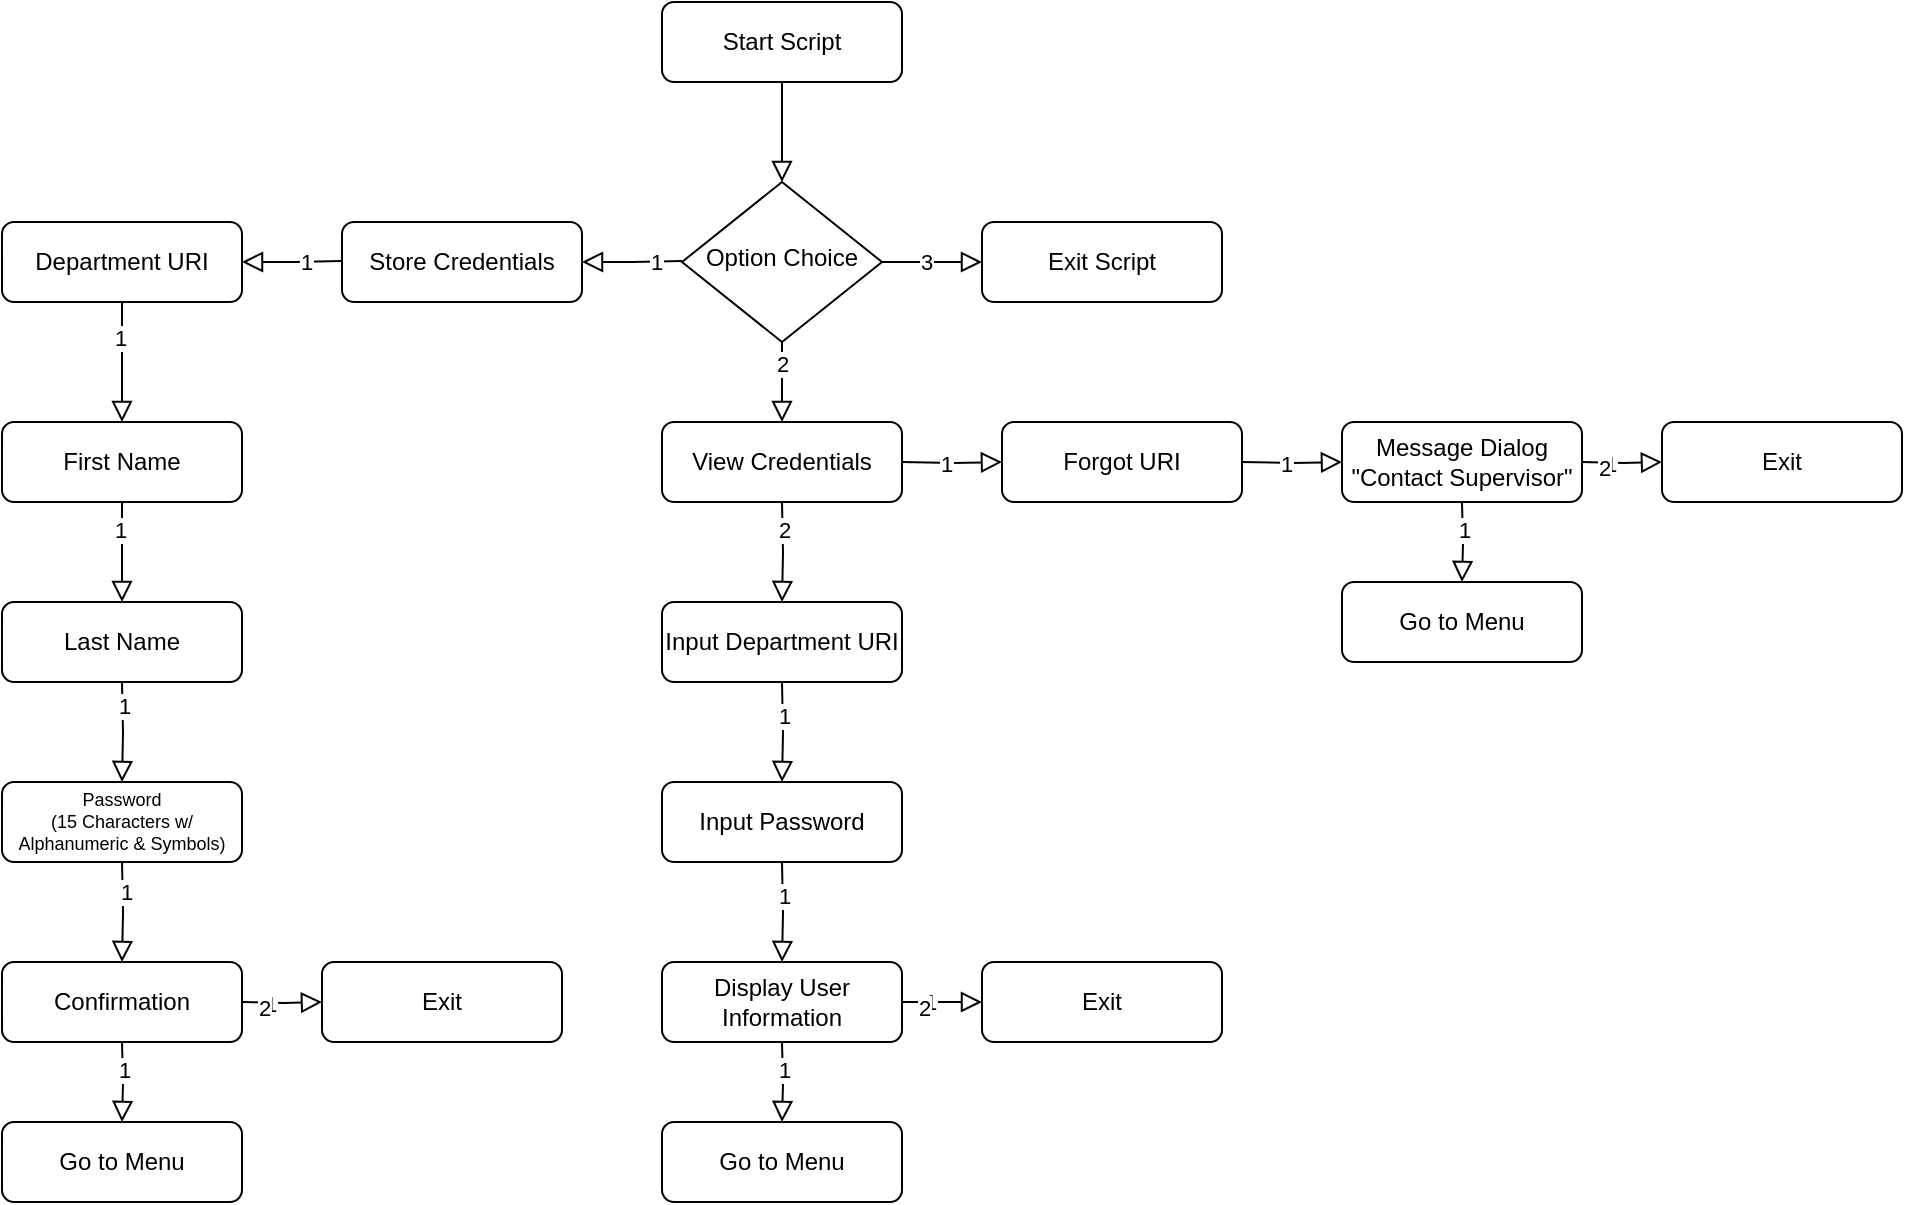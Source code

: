 <mxfile version="22.1.17" type="device">
  <diagram id="C5RBs43oDa-KdzZeNtuy" name="Page-1">
    <mxGraphModel dx="2261" dy="746" grid="1" gridSize="10" guides="1" tooltips="1" connect="1" arrows="1" fold="1" page="1" pageScale="1" pageWidth="827" pageHeight="1169" math="0" shadow="0">
      <root>
        <mxCell id="WIyWlLk6GJQsqaUBKTNV-0" />
        <mxCell id="WIyWlLk6GJQsqaUBKTNV-1" parent="WIyWlLk6GJQsqaUBKTNV-0" />
        <mxCell id="WIyWlLk6GJQsqaUBKTNV-2" value="" style="rounded=0;html=1;jettySize=auto;orthogonalLoop=1;fontSize=11;endArrow=block;endFill=0;endSize=8;strokeWidth=1;shadow=0;labelBackgroundColor=none;edgeStyle=orthogonalEdgeStyle;" parent="WIyWlLk6GJQsqaUBKTNV-1" source="WIyWlLk6GJQsqaUBKTNV-3" target="WIyWlLk6GJQsqaUBKTNV-6" edge="1">
          <mxGeometry relative="1" as="geometry" />
        </mxCell>
        <mxCell id="WIyWlLk6GJQsqaUBKTNV-3" value="Start Script" style="rounded=1;whiteSpace=wrap;html=1;fontSize=12;glass=0;strokeWidth=1;shadow=0;" parent="WIyWlLk6GJQsqaUBKTNV-1" vertex="1">
          <mxGeometry x="160" y="80" width="120" height="40" as="geometry" />
        </mxCell>
        <mxCell id="WIyWlLk6GJQsqaUBKTNV-4" value="" style="rounded=0;html=1;jettySize=auto;orthogonalLoop=1;fontSize=11;endArrow=block;endFill=0;endSize=8;strokeWidth=1;shadow=0;labelBackgroundColor=none;edgeStyle=orthogonalEdgeStyle;" parent="WIyWlLk6GJQsqaUBKTNV-1" source="WIyWlLk6GJQsqaUBKTNV-6" edge="1">
          <mxGeometry x="-1" relative="1" as="geometry">
            <mxPoint as="offset" />
            <mxPoint x="220" y="290" as="targetPoint" />
          </mxGeometry>
        </mxCell>
        <mxCell id="lPH0DgRcmWj-sKiwvN1N-1" value="2" style="edgeLabel;html=1;align=center;verticalAlign=middle;resizable=0;points=[];" vertex="1" connectable="0" parent="WIyWlLk6GJQsqaUBKTNV-4">
          <mxGeometry x="-0.487" relative="1" as="geometry">
            <mxPoint as="offset" />
          </mxGeometry>
        </mxCell>
        <mxCell id="WIyWlLk6GJQsqaUBKTNV-5" value="" style="edgeStyle=orthogonalEdgeStyle;rounded=0;html=1;jettySize=auto;orthogonalLoop=1;fontSize=11;endArrow=block;endFill=0;endSize=8;strokeWidth=1;shadow=0;labelBackgroundColor=none;" parent="WIyWlLk6GJQsqaUBKTNV-1" source="WIyWlLk6GJQsqaUBKTNV-6" target="WIyWlLk6GJQsqaUBKTNV-7" edge="1">
          <mxGeometry x="-0.2" relative="1" as="geometry">
            <mxPoint as="offset" />
          </mxGeometry>
        </mxCell>
        <mxCell id="lPH0DgRcmWj-sKiwvN1N-6" value="3" style="edgeLabel;html=1;align=center;verticalAlign=middle;resizable=0;points=[];" vertex="1" connectable="0" parent="WIyWlLk6GJQsqaUBKTNV-5">
          <mxGeometry x="-0.12" relative="1" as="geometry">
            <mxPoint as="offset" />
          </mxGeometry>
        </mxCell>
        <mxCell id="WIyWlLk6GJQsqaUBKTNV-6" value="Option Choice" style="rhombus;whiteSpace=wrap;html=1;shadow=0;fontFamily=Helvetica;fontSize=12;align=center;strokeWidth=1;spacing=6;spacingTop=-4;" parent="WIyWlLk6GJQsqaUBKTNV-1" vertex="1">
          <mxGeometry x="170" y="170" width="100" height="80" as="geometry" />
        </mxCell>
        <mxCell id="WIyWlLk6GJQsqaUBKTNV-7" value="Exit Script" style="rounded=1;whiteSpace=wrap;html=1;fontSize=12;glass=0;strokeWidth=1;shadow=0;" parent="WIyWlLk6GJQsqaUBKTNV-1" vertex="1">
          <mxGeometry x="320" y="190" width="120" height="40" as="geometry" />
        </mxCell>
        <mxCell id="lPH0DgRcmWj-sKiwvN1N-2" value="" style="rounded=0;html=1;jettySize=auto;orthogonalLoop=1;fontSize=11;endArrow=block;endFill=0;endSize=8;strokeWidth=1;shadow=0;labelBackgroundColor=none;edgeStyle=orthogonalEdgeStyle;exitX=0;exitY=0.5;exitDx=0;exitDy=0;" edge="1" parent="WIyWlLk6GJQsqaUBKTNV-1">
          <mxGeometry x="-1" relative="1" as="geometry">
            <mxPoint as="offset" />
            <mxPoint x="170" y="209.48" as="sourcePoint" />
            <mxPoint x="120" y="210" as="targetPoint" />
          </mxGeometry>
        </mxCell>
        <mxCell id="lPH0DgRcmWj-sKiwvN1N-3" value="1" style="edgeLabel;html=1;align=center;verticalAlign=middle;resizable=0;points=[];" vertex="1" connectable="0" parent="lPH0DgRcmWj-sKiwvN1N-2">
          <mxGeometry x="-0.487" relative="1" as="geometry">
            <mxPoint as="offset" />
          </mxGeometry>
        </mxCell>
        <mxCell id="lPH0DgRcmWj-sKiwvN1N-4" value="Store Credentials" style="rounded=1;whiteSpace=wrap;html=1;fontSize=12;glass=0;strokeWidth=1;shadow=0;" vertex="1" parent="WIyWlLk6GJQsqaUBKTNV-1">
          <mxGeometry y="190" width="120" height="40" as="geometry" />
        </mxCell>
        <mxCell id="lPH0DgRcmWj-sKiwvN1N-5" value="View Credentials" style="rounded=1;whiteSpace=wrap;html=1;fontSize=12;glass=0;strokeWidth=1;shadow=0;" vertex="1" parent="WIyWlLk6GJQsqaUBKTNV-1">
          <mxGeometry x="160" y="290" width="120" height="40" as="geometry" />
        </mxCell>
        <mxCell id="lPH0DgRcmWj-sKiwvN1N-7" value="" style="rounded=0;html=1;jettySize=auto;orthogonalLoop=1;fontSize=11;endArrow=block;endFill=0;endSize=8;strokeWidth=1;shadow=0;labelBackgroundColor=none;edgeStyle=orthogonalEdgeStyle;exitX=0;exitY=0.5;exitDx=0;exitDy=0;" edge="1" parent="WIyWlLk6GJQsqaUBKTNV-1">
          <mxGeometry x="-1" relative="1" as="geometry">
            <mxPoint as="offset" />
            <mxPoint y="209.48" as="sourcePoint" />
            <mxPoint x="-50" y="210" as="targetPoint" />
          </mxGeometry>
        </mxCell>
        <mxCell id="lPH0DgRcmWj-sKiwvN1N-41" value="1" style="edgeLabel;html=1;align=center;verticalAlign=middle;resizable=0;points=[];" vertex="1" connectable="0" parent="lPH0DgRcmWj-sKiwvN1N-7">
          <mxGeometry x="-0.265" relative="1" as="geometry">
            <mxPoint as="offset" />
          </mxGeometry>
        </mxCell>
        <mxCell id="lPH0DgRcmWj-sKiwvN1N-9" value="Department URI" style="rounded=1;whiteSpace=wrap;html=1;fontSize=12;glass=0;strokeWidth=1;shadow=0;" vertex="1" parent="WIyWlLk6GJQsqaUBKTNV-1">
          <mxGeometry x="-170" y="190" width="120" height="40" as="geometry" />
        </mxCell>
        <mxCell id="lPH0DgRcmWj-sKiwvN1N-10" value="First Name" style="rounded=1;whiteSpace=wrap;html=1;fontSize=12;glass=0;strokeWidth=1;shadow=0;" vertex="1" parent="WIyWlLk6GJQsqaUBKTNV-1">
          <mxGeometry x="-170" y="290" width="120" height="40" as="geometry" />
        </mxCell>
        <mxCell id="lPH0DgRcmWj-sKiwvN1N-11" value="" style="rounded=0;html=1;jettySize=auto;orthogonalLoop=1;fontSize=11;endArrow=block;endFill=0;endSize=8;strokeWidth=1;shadow=0;labelBackgroundColor=none;edgeStyle=orthogonalEdgeStyle;exitX=0.5;exitY=1;exitDx=0;exitDy=0;entryX=0.5;entryY=0;entryDx=0;entryDy=0;" edge="1" parent="WIyWlLk6GJQsqaUBKTNV-1" source="lPH0DgRcmWj-sKiwvN1N-9" target="lPH0DgRcmWj-sKiwvN1N-10">
          <mxGeometry x="-1" relative="1" as="geometry">
            <mxPoint as="offset" />
            <mxPoint x="-85" y="250" as="sourcePoint" />
            <mxPoint x="-135" y="250.52" as="targetPoint" />
          </mxGeometry>
        </mxCell>
        <mxCell id="lPH0DgRcmWj-sKiwvN1N-42" value="1" style="edgeLabel;html=1;align=center;verticalAlign=middle;resizable=0;points=[];" vertex="1" connectable="0" parent="lPH0DgRcmWj-sKiwvN1N-11">
          <mxGeometry x="-0.4" y="-1" relative="1" as="geometry">
            <mxPoint as="offset" />
          </mxGeometry>
        </mxCell>
        <mxCell id="lPH0DgRcmWj-sKiwvN1N-13" value="Last Name" style="rounded=1;whiteSpace=wrap;html=1;fontSize=12;glass=0;strokeWidth=1;shadow=0;" vertex="1" parent="WIyWlLk6GJQsqaUBKTNV-1">
          <mxGeometry x="-170" y="380" width="120" height="40" as="geometry" />
        </mxCell>
        <mxCell id="lPH0DgRcmWj-sKiwvN1N-14" value="" style="rounded=0;html=1;jettySize=auto;orthogonalLoop=1;fontSize=11;endArrow=block;endFill=0;endSize=8;strokeWidth=1;shadow=0;labelBackgroundColor=none;edgeStyle=orthogonalEdgeStyle;exitX=0.5;exitY=1;exitDx=0;exitDy=0;entryX=0.5;entryY=0;entryDx=0;entryDy=0;" edge="1" parent="WIyWlLk6GJQsqaUBKTNV-1" target="lPH0DgRcmWj-sKiwvN1N-13" source="lPH0DgRcmWj-sKiwvN1N-10">
          <mxGeometry x="-1" relative="1" as="geometry">
            <mxPoint as="offset" />
            <mxPoint x="-110" y="330" as="sourcePoint" />
            <mxPoint x="-135" y="350.52" as="targetPoint" />
          </mxGeometry>
        </mxCell>
        <mxCell id="lPH0DgRcmWj-sKiwvN1N-43" value="1" style="edgeLabel;html=1;align=center;verticalAlign=middle;resizable=0;points=[];" vertex="1" connectable="0" parent="lPH0DgRcmWj-sKiwvN1N-14">
          <mxGeometry x="-0.457" y="-1" relative="1" as="geometry">
            <mxPoint as="offset" />
          </mxGeometry>
        </mxCell>
        <mxCell id="lPH0DgRcmWj-sKiwvN1N-15" value="&lt;p style=&quot;line-height: 120%; font-size: 9px;&quot;&gt;Password&lt;br&gt;(15 Characters w/ Alphanumeric &amp;amp; Symbols)&lt;/p&gt;" style="rounded=1;whiteSpace=wrap;html=1;fontSize=12;glass=0;strokeWidth=1;shadow=0;" vertex="1" parent="WIyWlLk6GJQsqaUBKTNV-1">
          <mxGeometry x="-170" y="470" width="120" height="40" as="geometry" />
        </mxCell>
        <mxCell id="lPH0DgRcmWj-sKiwvN1N-16" value="" style="rounded=0;html=1;jettySize=auto;orthogonalLoop=1;fontSize=11;endArrow=block;endFill=0;endSize=8;strokeWidth=1;shadow=0;labelBackgroundColor=none;edgeStyle=orthogonalEdgeStyle;exitX=0.5;exitY=1;exitDx=0;exitDy=0;entryX=0.5;entryY=0;entryDx=0;entryDy=0;" edge="1" parent="WIyWlLk6GJQsqaUBKTNV-1" target="lPH0DgRcmWj-sKiwvN1N-15">
          <mxGeometry x="-1" relative="1" as="geometry">
            <mxPoint as="offset" />
            <mxPoint x="-110" y="420" as="sourcePoint" />
            <mxPoint x="-135" y="440.52" as="targetPoint" />
          </mxGeometry>
        </mxCell>
        <mxCell id="lPH0DgRcmWj-sKiwvN1N-44" value="1" style="edgeLabel;html=1;align=center;verticalAlign=middle;resizable=0;points=[];" vertex="1" connectable="0" parent="lPH0DgRcmWj-sKiwvN1N-16">
          <mxGeometry x="-0.519" y="1" relative="1" as="geometry">
            <mxPoint as="offset" />
          </mxGeometry>
        </mxCell>
        <mxCell id="lPH0DgRcmWj-sKiwvN1N-17" value="Confirmation" style="rounded=1;whiteSpace=wrap;html=1;fontSize=12;glass=0;strokeWidth=1;shadow=0;" vertex="1" parent="WIyWlLk6GJQsqaUBKTNV-1">
          <mxGeometry x="-170" y="560" width="120" height="40" as="geometry" />
        </mxCell>
        <mxCell id="lPH0DgRcmWj-sKiwvN1N-18" value="" style="rounded=0;html=1;jettySize=auto;orthogonalLoop=1;fontSize=11;endArrow=block;endFill=0;endSize=8;strokeWidth=1;shadow=0;labelBackgroundColor=none;edgeStyle=orthogonalEdgeStyle;exitX=0.5;exitY=1;exitDx=0;exitDy=0;entryX=0.5;entryY=0;entryDx=0;entryDy=0;" edge="1" parent="WIyWlLk6GJQsqaUBKTNV-1" target="lPH0DgRcmWj-sKiwvN1N-17">
          <mxGeometry x="-1" relative="1" as="geometry">
            <mxPoint as="offset" />
            <mxPoint x="-110" y="510" as="sourcePoint" />
            <mxPoint x="-135" y="530.52" as="targetPoint" />
          </mxGeometry>
        </mxCell>
        <mxCell id="lPH0DgRcmWj-sKiwvN1N-45" value="1" style="edgeLabel;html=1;align=center;verticalAlign=middle;resizable=0;points=[];" vertex="1" connectable="0" parent="lPH0DgRcmWj-sKiwvN1N-18">
          <mxGeometry x="-0.406" y="1" relative="1" as="geometry">
            <mxPoint as="offset" />
          </mxGeometry>
        </mxCell>
        <mxCell id="lPH0DgRcmWj-sKiwvN1N-19" value="Input Department URI" style="rounded=1;whiteSpace=wrap;html=1;fontSize=12;glass=0;strokeWidth=1;shadow=0;" vertex="1" parent="WIyWlLk6GJQsqaUBKTNV-1">
          <mxGeometry x="160" y="380" width="120" height="40" as="geometry" />
        </mxCell>
        <mxCell id="lPH0DgRcmWj-sKiwvN1N-20" value="" style="rounded=0;html=1;jettySize=auto;orthogonalLoop=1;fontSize=11;endArrow=block;endFill=0;endSize=8;strokeWidth=1;shadow=0;labelBackgroundColor=none;edgeStyle=orthogonalEdgeStyle;exitX=0.5;exitY=1;exitDx=0;exitDy=0;entryX=0.5;entryY=0;entryDx=0;entryDy=0;" edge="1" parent="WIyWlLk6GJQsqaUBKTNV-1" target="lPH0DgRcmWj-sKiwvN1N-19">
          <mxGeometry x="-1" relative="1" as="geometry">
            <mxPoint as="offset" />
            <mxPoint x="220" y="330" as="sourcePoint" />
            <mxPoint x="195" y="350.52" as="targetPoint" />
          </mxGeometry>
        </mxCell>
        <mxCell id="lPH0DgRcmWj-sKiwvN1N-39" value="2" style="edgeLabel;html=1;align=center;verticalAlign=middle;resizable=0;points=[];" vertex="1" connectable="0" parent="lPH0DgRcmWj-sKiwvN1N-20">
          <mxGeometry x="-0.442" y="2" relative="1" as="geometry">
            <mxPoint x="-2" as="offset" />
          </mxGeometry>
        </mxCell>
        <mxCell id="lPH0DgRcmWj-sKiwvN1N-21" value="Input Password" style="rounded=1;whiteSpace=wrap;html=1;fontSize=12;glass=0;strokeWidth=1;shadow=0;" vertex="1" parent="WIyWlLk6GJQsqaUBKTNV-1">
          <mxGeometry x="160" y="470" width="120" height="40" as="geometry" />
        </mxCell>
        <mxCell id="lPH0DgRcmWj-sKiwvN1N-22" value="" style="rounded=0;html=1;jettySize=auto;orthogonalLoop=1;fontSize=11;endArrow=block;endFill=0;endSize=8;strokeWidth=1;shadow=0;labelBackgroundColor=none;edgeStyle=orthogonalEdgeStyle;exitX=0.5;exitY=1;exitDx=0;exitDy=0;entryX=0.5;entryY=0;entryDx=0;entryDy=0;" edge="1" parent="WIyWlLk6GJQsqaUBKTNV-1" target="lPH0DgRcmWj-sKiwvN1N-21">
          <mxGeometry x="-1" relative="1" as="geometry">
            <mxPoint as="offset" />
            <mxPoint x="220" y="420" as="sourcePoint" />
            <mxPoint x="195" y="440.52" as="targetPoint" />
          </mxGeometry>
        </mxCell>
        <mxCell id="lPH0DgRcmWj-sKiwvN1N-40" value="1" style="edgeLabel;html=1;align=center;verticalAlign=middle;resizable=0;points=[];" vertex="1" connectable="0" parent="lPH0DgRcmWj-sKiwvN1N-22">
          <mxGeometry x="-0.331" relative="1" as="geometry">
            <mxPoint as="offset" />
          </mxGeometry>
        </mxCell>
        <mxCell id="lPH0DgRcmWj-sKiwvN1N-25" value="" style="edgeStyle=orthogonalEdgeStyle;rounded=0;html=1;jettySize=auto;orthogonalLoop=1;fontSize=11;endArrow=block;endFill=0;endSize=8;strokeWidth=1;shadow=0;labelBackgroundColor=none;" edge="1" parent="WIyWlLk6GJQsqaUBKTNV-1" target="lPH0DgRcmWj-sKiwvN1N-27">
          <mxGeometry x="-0.2" relative="1" as="geometry">
            <mxPoint as="offset" />
            <mxPoint x="280" y="310" as="sourcePoint" />
          </mxGeometry>
        </mxCell>
        <mxCell id="lPH0DgRcmWj-sKiwvN1N-26" value="1" style="edgeLabel;html=1;align=center;verticalAlign=middle;resizable=0;points=[];" vertex="1" connectable="0" parent="lPH0DgRcmWj-sKiwvN1N-25">
          <mxGeometry x="-0.12" relative="1" as="geometry">
            <mxPoint as="offset" />
          </mxGeometry>
        </mxCell>
        <mxCell id="lPH0DgRcmWj-sKiwvN1N-27" value="Forgot URI" style="rounded=1;whiteSpace=wrap;html=1;fontSize=12;glass=0;strokeWidth=1;shadow=0;" vertex="1" parent="WIyWlLk6GJQsqaUBKTNV-1">
          <mxGeometry x="330" y="290" width="120" height="40" as="geometry" />
        </mxCell>
        <mxCell id="lPH0DgRcmWj-sKiwvN1N-28" value="" style="edgeStyle=orthogonalEdgeStyle;rounded=0;html=1;jettySize=auto;orthogonalLoop=1;fontSize=11;endArrow=block;endFill=0;endSize=8;strokeWidth=1;shadow=0;labelBackgroundColor=none;" edge="1" parent="WIyWlLk6GJQsqaUBKTNV-1" target="lPH0DgRcmWj-sKiwvN1N-30">
          <mxGeometry x="-0.2" relative="1" as="geometry">
            <mxPoint as="offset" />
            <mxPoint x="450" y="310" as="sourcePoint" />
          </mxGeometry>
        </mxCell>
        <mxCell id="lPH0DgRcmWj-sKiwvN1N-29" value="1" style="edgeLabel;html=1;align=center;verticalAlign=middle;resizable=0;points=[];" vertex="1" connectable="0" parent="lPH0DgRcmWj-sKiwvN1N-28">
          <mxGeometry x="-0.12" relative="1" as="geometry">
            <mxPoint as="offset" />
          </mxGeometry>
        </mxCell>
        <mxCell id="lPH0DgRcmWj-sKiwvN1N-30" value="Message Dialog&lt;br&gt;&quot;Contact Supervisor&quot;" style="rounded=1;whiteSpace=wrap;html=1;fontSize=12;glass=0;strokeWidth=1;shadow=0;" vertex="1" parent="WIyWlLk6GJQsqaUBKTNV-1">
          <mxGeometry x="500" y="290" width="120" height="40" as="geometry" />
        </mxCell>
        <mxCell id="lPH0DgRcmWj-sKiwvN1N-46" value="Display User Information" style="rounded=1;whiteSpace=wrap;html=1;fontSize=12;glass=0;strokeWidth=1;shadow=0;" vertex="1" parent="WIyWlLk6GJQsqaUBKTNV-1">
          <mxGeometry x="160" y="560" width="120" height="40" as="geometry" />
        </mxCell>
        <mxCell id="lPH0DgRcmWj-sKiwvN1N-47" value="" style="rounded=0;html=1;jettySize=auto;orthogonalLoop=1;fontSize=11;endArrow=block;endFill=0;endSize=8;strokeWidth=1;shadow=0;labelBackgroundColor=none;edgeStyle=orthogonalEdgeStyle;exitX=0.5;exitY=1;exitDx=0;exitDy=0;entryX=0.5;entryY=0;entryDx=0;entryDy=0;" edge="1" parent="WIyWlLk6GJQsqaUBKTNV-1" target="lPH0DgRcmWj-sKiwvN1N-46">
          <mxGeometry x="-1" relative="1" as="geometry">
            <mxPoint as="offset" />
            <mxPoint x="220" y="510" as="sourcePoint" />
            <mxPoint x="195" y="530.52" as="targetPoint" />
          </mxGeometry>
        </mxCell>
        <mxCell id="lPH0DgRcmWj-sKiwvN1N-48" value="1" style="edgeLabel;html=1;align=center;verticalAlign=middle;resizable=0;points=[];" vertex="1" connectable="0" parent="lPH0DgRcmWj-sKiwvN1N-47">
          <mxGeometry x="-0.331" relative="1" as="geometry">
            <mxPoint as="offset" />
          </mxGeometry>
        </mxCell>
        <mxCell id="lPH0DgRcmWj-sKiwvN1N-55" value="Go to Menu" style="rounded=1;whiteSpace=wrap;html=1;fontSize=12;glass=0;strokeWidth=1;shadow=0;" vertex="1" parent="WIyWlLk6GJQsqaUBKTNV-1">
          <mxGeometry x="160" y="640" width="120" height="40" as="geometry" />
        </mxCell>
        <mxCell id="lPH0DgRcmWj-sKiwvN1N-56" value="" style="rounded=0;html=1;jettySize=auto;orthogonalLoop=1;fontSize=11;endArrow=block;endFill=0;endSize=8;strokeWidth=1;shadow=0;labelBackgroundColor=none;edgeStyle=orthogonalEdgeStyle;exitX=0.5;exitY=1;exitDx=0;exitDy=0;entryX=0.5;entryY=0;entryDx=0;entryDy=0;" edge="1" parent="WIyWlLk6GJQsqaUBKTNV-1" target="lPH0DgRcmWj-sKiwvN1N-55">
          <mxGeometry x="-1" relative="1" as="geometry">
            <mxPoint as="offset" />
            <mxPoint x="220" y="600" as="sourcePoint" />
            <mxPoint x="195" y="620.52" as="targetPoint" />
          </mxGeometry>
        </mxCell>
        <mxCell id="lPH0DgRcmWj-sKiwvN1N-57" value="1" style="edgeLabel;html=1;align=center;verticalAlign=middle;resizable=0;points=[];" vertex="1" connectable="0" parent="lPH0DgRcmWj-sKiwvN1N-56">
          <mxGeometry x="-0.331" relative="1" as="geometry">
            <mxPoint as="offset" />
          </mxGeometry>
        </mxCell>
        <mxCell id="lPH0DgRcmWj-sKiwvN1N-58" value="Exit" style="rounded=1;whiteSpace=wrap;html=1;fontSize=12;glass=0;strokeWidth=1;shadow=0;" vertex="1" parent="WIyWlLk6GJQsqaUBKTNV-1">
          <mxGeometry x="320" y="560" width="120" height="40" as="geometry" />
        </mxCell>
        <mxCell id="lPH0DgRcmWj-sKiwvN1N-59" value="" style="rounded=0;html=1;jettySize=auto;orthogonalLoop=1;fontSize=11;endArrow=block;endFill=0;endSize=8;strokeWidth=1;shadow=0;labelBackgroundColor=none;edgeStyle=orthogonalEdgeStyle;exitX=1;exitY=0.5;exitDx=0;exitDy=0;entryX=0;entryY=0.5;entryDx=0;entryDy=0;" edge="1" parent="WIyWlLk6GJQsqaUBKTNV-1" target="lPH0DgRcmWj-sKiwvN1N-58" source="lPH0DgRcmWj-sKiwvN1N-46">
          <mxGeometry x="-1" relative="1" as="geometry">
            <mxPoint as="offset" />
            <mxPoint x="420" y="510" as="sourcePoint" />
            <mxPoint x="395" y="530.52" as="targetPoint" />
          </mxGeometry>
        </mxCell>
        <mxCell id="lPH0DgRcmWj-sKiwvN1N-60" value="1" style="edgeLabel;html=1;align=center;verticalAlign=middle;resizable=0;points=[];" vertex="1" connectable="0" parent="lPH0DgRcmWj-sKiwvN1N-59">
          <mxGeometry x="-0.331" relative="1" as="geometry">
            <mxPoint as="offset" />
          </mxGeometry>
        </mxCell>
        <mxCell id="lPH0DgRcmWj-sKiwvN1N-61" value="2" style="edgeLabel;html=1;align=center;verticalAlign=middle;resizable=0;points=[];" vertex="1" connectable="0" parent="lPH0DgRcmWj-sKiwvN1N-59">
          <mxGeometry x="-0.471" y="-3" relative="1" as="geometry">
            <mxPoint as="offset" />
          </mxGeometry>
        </mxCell>
        <mxCell id="lPH0DgRcmWj-sKiwvN1N-62" value="Go to Menu" style="rounded=1;whiteSpace=wrap;html=1;fontSize=12;glass=0;strokeWidth=1;shadow=0;" vertex="1" parent="WIyWlLk6GJQsqaUBKTNV-1">
          <mxGeometry x="-170" y="640" width="120" height="40" as="geometry" />
        </mxCell>
        <mxCell id="lPH0DgRcmWj-sKiwvN1N-63" value="" style="rounded=0;html=1;jettySize=auto;orthogonalLoop=1;fontSize=11;endArrow=block;endFill=0;endSize=8;strokeWidth=1;shadow=0;labelBackgroundColor=none;edgeStyle=orthogonalEdgeStyle;exitX=0.5;exitY=1;exitDx=0;exitDy=0;entryX=0.5;entryY=0;entryDx=0;entryDy=0;" edge="1" target="lPH0DgRcmWj-sKiwvN1N-62" parent="WIyWlLk6GJQsqaUBKTNV-1">
          <mxGeometry x="-1" relative="1" as="geometry">
            <mxPoint as="offset" />
            <mxPoint x="-110" y="600" as="sourcePoint" />
            <mxPoint x="-135" y="620.52" as="targetPoint" />
          </mxGeometry>
        </mxCell>
        <mxCell id="lPH0DgRcmWj-sKiwvN1N-64" value="1" style="edgeLabel;html=1;align=center;verticalAlign=middle;resizable=0;points=[];" vertex="1" connectable="0" parent="lPH0DgRcmWj-sKiwvN1N-63">
          <mxGeometry x="-0.331" relative="1" as="geometry">
            <mxPoint as="offset" />
          </mxGeometry>
        </mxCell>
        <mxCell id="lPH0DgRcmWj-sKiwvN1N-65" value="Exit" style="rounded=1;whiteSpace=wrap;html=1;fontSize=12;glass=0;strokeWidth=1;shadow=0;" vertex="1" parent="WIyWlLk6GJQsqaUBKTNV-1">
          <mxGeometry x="-10" y="560" width="120" height="40" as="geometry" />
        </mxCell>
        <mxCell id="lPH0DgRcmWj-sKiwvN1N-66" value="" style="rounded=0;html=1;jettySize=auto;orthogonalLoop=1;fontSize=11;endArrow=block;endFill=0;endSize=8;strokeWidth=1;shadow=0;labelBackgroundColor=none;edgeStyle=orthogonalEdgeStyle;exitX=1;exitY=0.5;exitDx=0;exitDy=0;entryX=0;entryY=0.5;entryDx=0;entryDy=0;" edge="1" target="lPH0DgRcmWj-sKiwvN1N-65" parent="WIyWlLk6GJQsqaUBKTNV-1">
          <mxGeometry x="-1" relative="1" as="geometry">
            <mxPoint as="offset" />
            <mxPoint x="-50" y="580" as="sourcePoint" />
            <mxPoint x="65" y="530.52" as="targetPoint" />
          </mxGeometry>
        </mxCell>
        <mxCell id="lPH0DgRcmWj-sKiwvN1N-67" value="1" style="edgeLabel;html=1;align=center;verticalAlign=middle;resizable=0;points=[];" vertex="1" connectable="0" parent="lPH0DgRcmWj-sKiwvN1N-66">
          <mxGeometry x="-0.331" relative="1" as="geometry">
            <mxPoint as="offset" />
          </mxGeometry>
        </mxCell>
        <mxCell id="lPH0DgRcmWj-sKiwvN1N-68" value="2" style="edgeLabel;html=1;align=center;verticalAlign=middle;resizable=0;points=[];" vertex="1" connectable="0" parent="lPH0DgRcmWj-sKiwvN1N-66">
          <mxGeometry x="-0.471" y="-3" relative="1" as="geometry">
            <mxPoint as="offset" />
          </mxGeometry>
        </mxCell>
        <mxCell id="lPH0DgRcmWj-sKiwvN1N-69" value="Go to Menu" style="rounded=1;whiteSpace=wrap;html=1;fontSize=12;glass=0;strokeWidth=1;shadow=0;" vertex="1" parent="WIyWlLk6GJQsqaUBKTNV-1">
          <mxGeometry x="500" y="370" width="120" height="40" as="geometry" />
        </mxCell>
        <mxCell id="lPH0DgRcmWj-sKiwvN1N-70" value="" style="rounded=0;html=1;jettySize=auto;orthogonalLoop=1;fontSize=11;endArrow=block;endFill=0;endSize=8;strokeWidth=1;shadow=0;labelBackgroundColor=none;edgeStyle=orthogonalEdgeStyle;exitX=0.5;exitY=1;exitDx=0;exitDy=0;entryX=0.5;entryY=0;entryDx=0;entryDy=0;" edge="1" target="lPH0DgRcmWj-sKiwvN1N-69" parent="WIyWlLk6GJQsqaUBKTNV-1">
          <mxGeometry x="-1" relative="1" as="geometry">
            <mxPoint as="offset" />
            <mxPoint x="560" y="330" as="sourcePoint" />
            <mxPoint x="535" y="350.52" as="targetPoint" />
          </mxGeometry>
        </mxCell>
        <mxCell id="lPH0DgRcmWj-sKiwvN1N-71" value="1" style="edgeLabel;html=1;align=center;verticalAlign=middle;resizable=0;points=[];" vertex="1" connectable="0" parent="lPH0DgRcmWj-sKiwvN1N-70">
          <mxGeometry x="-0.331" relative="1" as="geometry">
            <mxPoint as="offset" />
          </mxGeometry>
        </mxCell>
        <mxCell id="lPH0DgRcmWj-sKiwvN1N-72" value="Exit" style="rounded=1;whiteSpace=wrap;html=1;fontSize=12;glass=0;strokeWidth=1;shadow=0;" vertex="1" parent="WIyWlLk6GJQsqaUBKTNV-1">
          <mxGeometry x="660" y="290" width="120" height="40" as="geometry" />
        </mxCell>
        <mxCell id="lPH0DgRcmWj-sKiwvN1N-73" value="" style="rounded=0;html=1;jettySize=auto;orthogonalLoop=1;fontSize=11;endArrow=block;endFill=0;endSize=8;strokeWidth=1;shadow=0;labelBackgroundColor=none;edgeStyle=orthogonalEdgeStyle;exitX=1;exitY=0.5;exitDx=0;exitDy=0;entryX=0;entryY=0.5;entryDx=0;entryDy=0;" edge="1" target="lPH0DgRcmWj-sKiwvN1N-72" parent="WIyWlLk6GJQsqaUBKTNV-1">
          <mxGeometry x="-1" relative="1" as="geometry">
            <mxPoint as="offset" />
            <mxPoint x="620" y="310" as="sourcePoint" />
            <mxPoint x="735" y="260.52" as="targetPoint" />
          </mxGeometry>
        </mxCell>
        <mxCell id="lPH0DgRcmWj-sKiwvN1N-74" value="1" style="edgeLabel;html=1;align=center;verticalAlign=middle;resizable=0;points=[];" vertex="1" connectable="0" parent="lPH0DgRcmWj-sKiwvN1N-73">
          <mxGeometry x="-0.331" relative="1" as="geometry">
            <mxPoint as="offset" />
          </mxGeometry>
        </mxCell>
        <mxCell id="lPH0DgRcmWj-sKiwvN1N-75" value="2" style="edgeLabel;html=1;align=center;verticalAlign=middle;resizable=0;points=[];" vertex="1" connectable="0" parent="lPH0DgRcmWj-sKiwvN1N-73">
          <mxGeometry x="-0.471" y="-3" relative="1" as="geometry">
            <mxPoint as="offset" />
          </mxGeometry>
        </mxCell>
      </root>
    </mxGraphModel>
  </diagram>
</mxfile>
